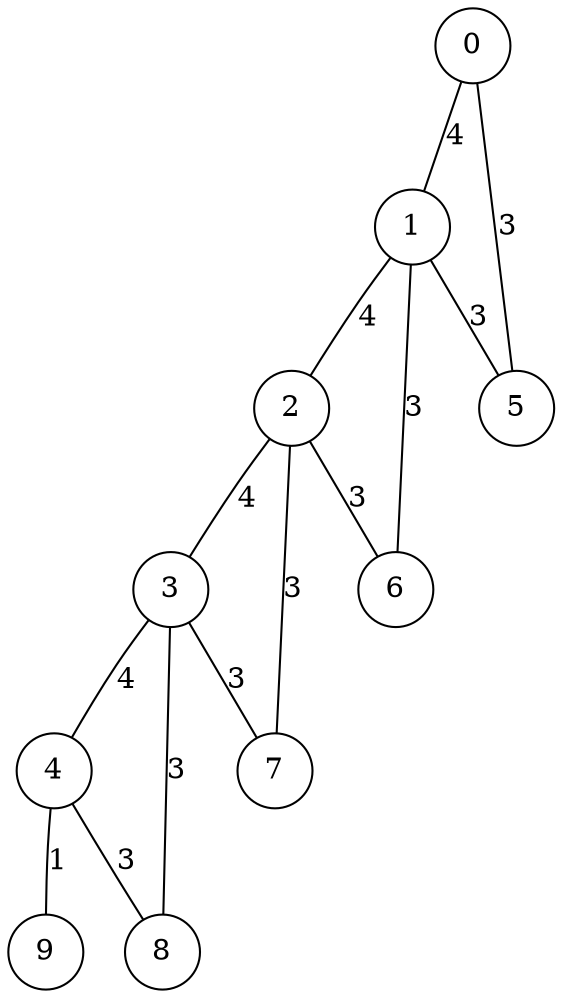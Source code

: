 graph qubit_interaction_graph {
    node [shape=circle];
    0 -- 1 [label=4];
    0 -- 5 [label=3];
    1 -- 5 [label=3];
    1 -- 2 [label=4];
    1 -- 6 [label=3];
    2 -- 6 [label=3];
    2 -- 3 [label=4];
    2 -- 7 [label=3];
    3 -- 7 [label=3];
    3 -- 4 [label=4];
    3 -- 8 [label=3];
    4 -- 8 [label=3];
    4 -- 9 [label=1];
}